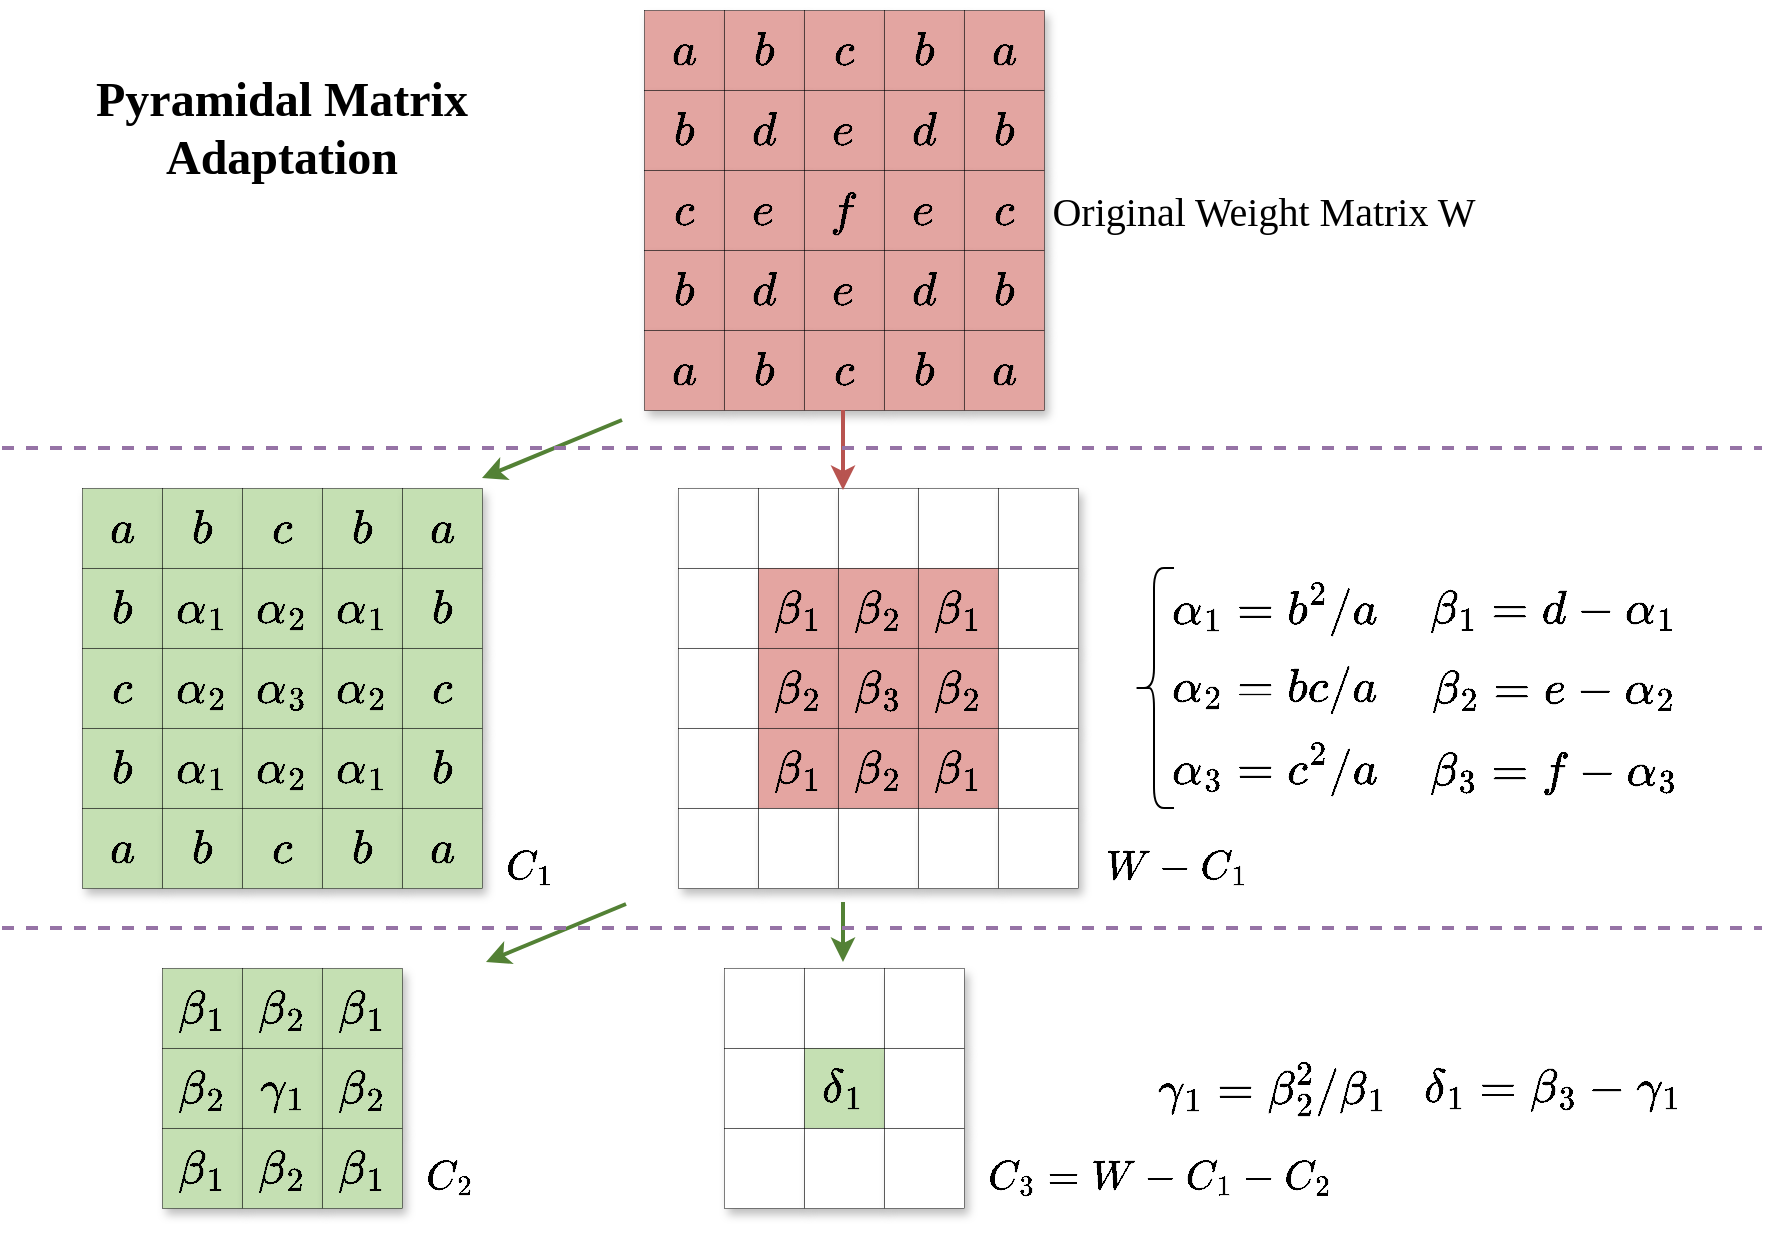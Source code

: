 <mxfile version="24.5.5" type="github">
  <diagram name="第 1 页" id="CVlrNViMkpiZbVWEhwrj">
    <mxGraphModel dx="2086" dy="707" grid="1" gridSize="10" guides="1" tooltips="1" connect="1" arrows="1" fold="1" page="1" pageScale="1" pageWidth="827" pageHeight="1169" math="1" shadow="0">
      <root>
        <mxCell id="0" />
        <mxCell id="1" parent="0" />
        <mxCell id="8PPa_9f1x-YEBCpVxZ_K-1" value="&lt;font style=&quot;font-size: 20px;&quot;&gt;$$a$$&lt;/font&gt;" style="rounded=0;whiteSpace=wrap;html=1;strokeWidth=0.25;shadow=1;fillColor=#e3a5a1;fontSize=20;" parent="1" vertex="1">
          <mxGeometry x="161" y="41" width="40" height="40" as="geometry" />
        </mxCell>
        <mxCell id="8PPa_9f1x-YEBCpVxZ_K-2" value="&lt;span style=&quot;font-size: 20px;&quot;&gt;$$b$$&lt;/span&gt;" style="rounded=0;whiteSpace=wrap;html=1;strokeWidth=0.25;shadow=1;fillColor=#e3a5a1;fontSize=20;" parent="1" vertex="1">
          <mxGeometry x="201" y="41" width="40" height="40" as="geometry" />
        </mxCell>
        <mxCell id="8PPa_9f1x-YEBCpVxZ_K-3" value="&lt;span style=&quot;font-size: 20px;&quot;&gt;$$c$$&lt;/span&gt;" style="rounded=0;whiteSpace=wrap;html=1;strokeWidth=0.25;shadow=1;fillColor=#e3a5a1;fontSize=20;" parent="1" vertex="1">
          <mxGeometry x="241" y="41" width="40" height="40" as="geometry" />
        </mxCell>
        <mxCell id="8PPa_9f1x-YEBCpVxZ_K-4" value="&lt;span style=&quot;font-size: 20px;&quot;&gt;$$b$$&lt;/span&gt;" style="rounded=0;whiteSpace=wrap;html=1;strokeWidth=0.25;shadow=1;fillColor=#e3a5a1;fontSize=20;" parent="1" vertex="1">
          <mxGeometry x="281" y="41" width="40" height="40" as="geometry" />
        </mxCell>
        <mxCell id="8PPa_9f1x-YEBCpVxZ_K-5" value="&lt;span style=&quot;font-size: 20px;&quot;&gt;$$a$$&lt;/span&gt;" style="rounded=0;whiteSpace=wrap;html=1;strokeWidth=0.25;shadow=1;fillColor=#e3a5a1;fontSize=20;" parent="1" vertex="1">
          <mxGeometry x="321" y="41" width="40" height="40" as="geometry" />
        </mxCell>
        <mxCell id="8PPa_9f1x-YEBCpVxZ_K-6" value="&lt;span style=&quot;font-size: 20px;&quot;&gt;$$b$$&lt;/span&gt;" style="rounded=0;whiteSpace=wrap;html=1;strokeWidth=0.25;shadow=1;fillColor=#e3a5a1;fontSize=20;" parent="1" vertex="1">
          <mxGeometry x="161" y="81" width="40" height="40" as="geometry" />
        </mxCell>
        <mxCell id="8PPa_9f1x-YEBCpVxZ_K-7" value="&lt;span style=&quot;font-size: 20px;&quot;&gt;$$d$$&lt;/span&gt;" style="rounded=0;whiteSpace=wrap;html=1;strokeWidth=0.25;shadow=1;fillColor=#e3a5a1;fontSize=20;" parent="1" vertex="1">
          <mxGeometry x="201" y="81" width="40" height="40" as="geometry" />
        </mxCell>
        <mxCell id="8PPa_9f1x-YEBCpVxZ_K-8" value="&lt;span style=&quot;font-size: 20px;&quot;&gt;$$e$$&lt;/span&gt;" style="rounded=0;whiteSpace=wrap;html=1;strokeWidth=0.25;shadow=1;fillColor=#e3a5a1;fontSize=20;" parent="1" vertex="1">
          <mxGeometry x="241" y="81" width="40" height="40" as="geometry" />
        </mxCell>
        <mxCell id="8PPa_9f1x-YEBCpVxZ_K-9" value="&lt;span style=&quot;font-size: 20px;&quot;&gt;$$d$$&lt;/span&gt;" style="rounded=0;whiteSpace=wrap;html=1;strokeWidth=0.25;shadow=1;fillColor=#e3a5a1;fontSize=20;" parent="1" vertex="1">
          <mxGeometry x="281" y="81" width="40" height="40" as="geometry" />
        </mxCell>
        <mxCell id="8PPa_9f1x-YEBCpVxZ_K-10" value="&lt;span style=&quot;font-size: 20px;&quot;&gt;$$b$$&lt;/span&gt;" style="rounded=0;whiteSpace=wrap;html=1;strokeWidth=0.25;shadow=1;fillColor=#e3a5a1;fontSize=20;" parent="1" vertex="1">
          <mxGeometry x="321" y="81" width="40" height="40" as="geometry" />
        </mxCell>
        <mxCell id="8PPa_9f1x-YEBCpVxZ_K-11" value="&lt;span style=&quot;font-size: 20px;&quot;&gt;$$c$$&lt;/span&gt;" style="rounded=0;whiteSpace=wrap;html=1;strokeWidth=0.25;shadow=1;fillColor=#e3a5a1;fontSize=20;" parent="1" vertex="1">
          <mxGeometry x="161" y="121" width="40" height="40" as="geometry" />
        </mxCell>
        <mxCell id="8PPa_9f1x-YEBCpVxZ_K-12" value="&lt;span style=&quot;font-size: 20px;&quot;&gt;$$e$$&lt;/span&gt;" style="rounded=0;whiteSpace=wrap;html=1;strokeWidth=0.25;shadow=1;fillColor=#e3a5a1;fontSize=20;" parent="1" vertex="1">
          <mxGeometry x="201" y="121" width="40" height="40" as="geometry" />
        </mxCell>
        <mxCell id="8PPa_9f1x-YEBCpVxZ_K-13" value="&lt;span style=&quot;font-size: 20px;&quot;&gt;$$f$$&lt;/span&gt;" style="rounded=0;whiteSpace=wrap;html=1;strokeWidth=0.25;shadow=1;fillColor=#e3a5a1;fontSize=20;" parent="1" vertex="1">
          <mxGeometry x="241" y="121" width="40" height="40" as="geometry" />
        </mxCell>
        <mxCell id="8PPa_9f1x-YEBCpVxZ_K-14" value="&lt;span style=&quot;font-size: 20px;&quot;&gt;$$e$$&lt;/span&gt;" style="rounded=0;whiteSpace=wrap;html=1;strokeWidth=0.25;shadow=1;fillColor=#e3a5a1;fontSize=20;" parent="1" vertex="1">
          <mxGeometry x="281" y="121" width="40" height="40" as="geometry" />
        </mxCell>
        <mxCell id="8PPa_9f1x-YEBCpVxZ_K-15" value="&lt;span style=&quot;font-size: 20px;&quot;&gt;$$c$$&lt;/span&gt;" style="rounded=0;whiteSpace=wrap;html=1;strokeWidth=0.25;shadow=1;fillColor=#e3a5a1;fontSize=20;" parent="1" vertex="1">
          <mxGeometry x="321" y="121" width="40" height="40" as="geometry" />
        </mxCell>
        <mxCell id="8PPa_9f1x-YEBCpVxZ_K-16" value="&lt;span style=&quot;color: rgb(0, 0, 0); font-family: Helvetica; font-size: 20px; font-style: normal; font-variant-ligatures: normal; font-variant-caps: normal; font-weight: 400; letter-spacing: normal; orphans: 2; text-align: center; text-indent: 0px; text-transform: none; widows: 2; word-spacing: 0px; -webkit-text-stroke-width: 0px; white-space: normal; background-color: rgb(251, 251, 251); text-decoration-thickness: initial; text-decoration-style: initial; text-decoration-color: initial; float: none; display: inline !important;&quot;&gt;$$b$$&lt;/span&gt;" style="rounded=0;whiteSpace=wrap;html=1;strokeWidth=0.25;shadow=1;fillColor=#e3a5a1;fontSize=20;" parent="1" vertex="1">
          <mxGeometry x="161" y="161" width="40" height="40" as="geometry" />
        </mxCell>
        <mxCell id="8PPa_9f1x-YEBCpVxZ_K-17" value="&lt;span style=&quot;font-size: 20px;&quot;&gt;$$d$$&lt;/span&gt;" style="rounded=0;whiteSpace=wrap;html=1;strokeWidth=0.25;shadow=1;fillColor=#e3a5a1;fontSize=20;" parent="1" vertex="1">
          <mxGeometry x="201" y="161" width="40" height="40" as="geometry" />
        </mxCell>
        <mxCell id="8PPa_9f1x-YEBCpVxZ_K-18" value="&lt;span style=&quot;font-size: 20px;&quot;&gt;$$e$$&lt;/span&gt;" style="rounded=0;whiteSpace=wrap;html=1;strokeWidth=0.25;shadow=1;fillColor=#e3a5a1;fontSize=20;" parent="1" vertex="1">
          <mxGeometry x="241" y="161" width="40" height="40" as="geometry" />
        </mxCell>
        <mxCell id="8PPa_9f1x-YEBCpVxZ_K-19" value="&lt;span style=&quot;font-size: 20px;&quot;&gt;$$d$$&lt;/span&gt;" style="rounded=0;whiteSpace=wrap;html=1;strokeWidth=0.25;shadow=1;fillColor=#e3a5a1;fontSize=20;" parent="1" vertex="1">
          <mxGeometry x="281" y="161" width="40" height="40" as="geometry" />
        </mxCell>
        <mxCell id="8PPa_9f1x-YEBCpVxZ_K-20" value="&lt;span style=&quot;font-size: 20px;&quot;&gt;$$b$$&lt;/span&gt;" style="rounded=0;whiteSpace=wrap;html=1;strokeWidth=0.25;shadow=1;fillColor=#e3a5a1;fontSize=20;" parent="1" vertex="1">
          <mxGeometry x="321" y="161" width="40" height="40" as="geometry" />
        </mxCell>
        <mxCell id="8PPa_9f1x-YEBCpVxZ_K-21" value="&lt;span style=&quot;font-size: 20px;&quot;&gt;$$a$$&lt;/span&gt;" style="rounded=0;whiteSpace=wrap;html=1;strokeWidth=0.25;shadow=1;fillColor=#e3a5a1;fontSize=20;" parent="1" vertex="1">
          <mxGeometry x="161" y="201" width="40" height="40" as="geometry" />
        </mxCell>
        <mxCell id="8PPa_9f1x-YEBCpVxZ_K-22" value="&lt;span style=&quot;font-size: 20px;&quot;&gt;$$b$$&lt;/span&gt;" style="rounded=0;whiteSpace=wrap;html=1;strokeWidth=0.25;shadow=1;fillColor=#e3a5a1;fontSize=20;" parent="1" vertex="1">
          <mxGeometry x="201" y="201" width="40" height="40" as="geometry" />
        </mxCell>
        <mxCell id="8PPa_9f1x-YEBCpVxZ_K-23" value="&lt;span style=&quot;font-size: 20px;&quot;&gt;$$c$$&lt;/span&gt;" style="rounded=0;whiteSpace=wrap;html=1;strokeWidth=0.25;shadow=1;fillColor=#e3a5a1;fontSize=20;" parent="1" vertex="1">
          <mxGeometry x="241" y="201" width="40" height="40" as="geometry" />
        </mxCell>
        <mxCell id="8PPa_9f1x-YEBCpVxZ_K-24" value="&lt;span style=&quot;font-size: 20px;&quot;&gt;$$b$$&lt;/span&gt;" style="rounded=0;whiteSpace=wrap;html=1;strokeWidth=0.25;shadow=1;fillColor=#e3a5a1;fontSize=20;" parent="1" vertex="1">
          <mxGeometry x="281" y="201" width="40" height="40" as="geometry" />
        </mxCell>
        <mxCell id="8PPa_9f1x-YEBCpVxZ_K-25" value="&lt;span style=&quot;font-size: 20px;&quot;&gt;$$a$$&lt;/span&gt;" style="rounded=0;whiteSpace=wrap;html=1;strokeWidth=0.25;shadow=1;fillColor=#e3a5a1;fontSize=20;" parent="1" vertex="1">
          <mxGeometry x="321" y="201" width="40" height="40" as="geometry" />
        </mxCell>
        <mxCell id="8PPa_9f1x-YEBCpVxZ_K-27" value="" style="rounded=0;whiteSpace=wrap;html=1;strokeWidth=0.25;shadow=1;fontSize=20;" parent="1" vertex="1">
          <mxGeometry x="178" y="280" width="40" height="40" as="geometry" />
        </mxCell>
        <mxCell id="8PPa_9f1x-YEBCpVxZ_K-28" value="" style="rounded=0;whiteSpace=wrap;html=1;strokeWidth=0.25;shadow=1;fontSize=20;" parent="1" vertex="1">
          <mxGeometry x="218" y="280" width="40" height="40" as="geometry" />
        </mxCell>
        <mxCell id="8PPa_9f1x-YEBCpVxZ_K-29" value="" style="rounded=0;whiteSpace=wrap;html=1;strokeWidth=0.25;shadow=1;fontSize=20;" parent="1" vertex="1">
          <mxGeometry x="258" y="280" width="40" height="40" as="geometry" />
        </mxCell>
        <mxCell id="8PPa_9f1x-YEBCpVxZ_K-30" value="" style="rounded=0;whiteSpace=wrap;html=1;strokeWidth=0.25;shadow=1;fontSize=20;" parent="1" vertex="1">
          <mxGeometry x="298" y="280" width="40" height="40" as="geometry" />
        </mxCell>
        <mxCell id="8PPa_9f1x-YEBCpVxZ_K-31" value="" style="rounded=0;whiteSpace=wrap;html=1;strokeWidth=0.25;shadow=1;fontSize=20;" parent="1" vertex="1">
          <mxGeometry x="338" y="280" width="40" height="40" as="geometry" />
        </mxCell>
        <mxCell id="8PPa_9f1x-YEBCpVxZ_K-32" value="" style="rounded=0;whiteSpace=wrap;html=1;strokeWidth=0.25;shadow=1;fontSize=20;" parent="1" vertex="1">
          <mxGeometry x="178" y="320" width="40" height="40" as="geometry" />
        </mxCell>
        <mxCell id="8PPa_9f1x-YEBCpVxZ_K-33" value="&lt;span style=&quot;font-size: 20px;&quot;&gt;$$\beta_1$$&lt;/span&gt;" style="rounded=0;whiteSpace=wrap;html=1;strokeWidth=0.25;shadow=1;fillColor=#e4a5a1;fontSize=20;" parent="1" vertex="1">
          <mxGeometry x="218" y="320" width="40" height="40" as="geometry" />
        </mxCell>
        <mxCell id="8PPa_9f1x-YEBCpVxZ_K-34" value="&lt;span style=&quot;font-size: 20px;&quot;&gt;$$\beta_2$$&lt;/span&gt;" style="rounded=0;whiteSpace=wrap;html=1;strokeWidth=0.25;shadow=1;fillColor=#e4a5a1;fontSize=20;" parent="1" vertex="1">
          <mxGeometry x="258" y="320" width="40" height="40" as="geometry" />
        </mxCell>
        <mxCell id="8PPa_9f1x-YEBCpVxZ_K-35" value="&lt;span style=&quot;font-size: 20px;&quot;&gt;$$\beta_1$$&lt;/span&gt;" style="rounded=0;whiteSpace=wrap;html=1;strokeWidth=0.25;shadow=1;fillColor=#e4a5a1;fontSize=20;" parent="1" vertex="1">
          <mxGeometry x="298" y="320" width="40" height="40" as="geometry" />
        </mxCell>
        <mxCell id="8PPa_9f1x-YEBCpVxZ_K-36" value="" style="rounded=0;whiteSpace=wrap;html=1;strokeWidth=0.25;shadow=1;fontSize=20;" parent="1" vertex="1">
          <mxGeometry x="338" y="320" width="40" height="40" as="geometry" />
        </mxCell>
        <mxCell id="8PPa_9f1x-YEBCpVxZ_K-37" value="" style="rounded=0;whiteSpace=wrap;html=1;strokeWidth=0.25;shadow=1;fontSize=20;" parent="1" vertex="1">
          <mxGeometry x="178" y="360" width="40" height="40" as="geometry" />
        </mxCell>
        <mxCell id="8PPa_9f1x-YEBCpVxZ_K-38" value="&lt;span style=&quot;font-size: 20px;&quot;&gt;$$\beta_2$$&lt;/span&gt;" style="rounded=0;whiteSpace=wrap;html=1;strokeWidth=0.25;shadow=1;fillColor=#e4a5a1;fontSize=20;" parent="1" vertex="1">
          <mxGeometry x="218" y="360" width="40" height="40" as="geometry" />
        </mxCell>
        <mxCell id="8PPa_9f1x-YEBCpVxZ_K-39" value="&lt;span style=&quot;font-size: 20px;&quot;&gt;$$\beta_3$$&lt;/span&gt;" style="rounded=0;whiteSpace=wrap;html=1;strokeWidth=0.25;shadow=1;fillColor=#e4a5a1;fontSize=20;" parent="1" vertex="1">
          <mxGeometry x="258" y="360" width="40" height="40" as="geometry" />
        </mxCell>
        <mxCell id="8PPa_9f1x-YEBCpVxZ_K-40" value="&lt;span style=&quot;font-size: 20px;&quot;&gt;$$\beta_2$$&lt;/span&gt;" style="rounded=0;whiteSpace=wrap;html=1;strokeWidth=0.25;shadow=1;fillColor=#e4a5a1;fontSize=20;" parent="1" vertex="1">
          <mxGeometry x="298" y="360" width="40" height="40" as="geometry" />
        </mxCell>
        <mxCell id="8PPa_9f1x-YEBCpVxZ_K-41" value="" style="rounded=0;whiteSpace=wrap;html=1;strokeWidth=0.25;shadow=1;fontSize=20;" parent="1" vertex="1">
          <mxGeometry x="338" y="360" width="40" height="40" as="geometry" />
        </mxCell>
        <mxCell id="8PPa_9f1x-YEBCpVxZ_K-42" value="" style="rounded=0;whiteSpace=wrap;html=1;strokeWidth=0.25;shadow=1;fontSize=20;" parent="1" vertex="1">
          <mxGeometry x="178" y="400" width="40" height="40" as="geometry" />
        </mxCell>
        <mxCell id="8PPa_9f1x-YEBCpVxZ_K-43" value="&lt;span style=&quot;font-size: 20px;&quot;&gt;$$\beta_1$$&lt;/span&gt;" style="rounded=0;whiteSpace=wrap;html=1;strokeWidth=0.25;shadow=1;fillColor=#e4a5a1;fontSize=20;" parent="1" vertex="1">
          <mxGeometry x="218" y="400" width="40" height="40" as="geometry" />
        </mxCell>
        <mxCell id="8PPa_9f1x-YEBCpVxZ_K-44" value="&lt;span style=&quot;font-size: 20px;&quot;&gt;$$\beta_2$$&lt;/span&gt;" style="rounded=0;whiteSpace=wrap;html=1;strokeWidth=0.25;shadow=1;fillColor=#e4a5a1;fontSize=20;" parent="1" vertex="1">
          <mxGeometry x="258" y="400" width="40" height="40" as="geometry" />
        </mxCell>
        <mxCell id="8PPa_9f1x-YEBCpVxZ_K-45" value="&lt;span style=&quot;font-size: 20px;&quot;&gt;$$\beta_1$$&lt;/span&gt;" style="rounded=0;whiteSpace=wrap;html=1;strokeWidth=0.25;shadow=1;fillColor=#e4a5a1;fontSize=20;" parent="1" vertex="1">
          <mxGeometry x="298" y="400" width="40" height="40" as="geometry" />
        </mxCell>
        <mxCell id="8PPa_9f1x-YEBCpVxZ_K-46" value="" style="rounded=0;whiteSpace=wrap;html=1;strokeWidth=0.25;shadow=1;fontSize=20;" parent="1" vertex="1">
          <mxGeometry x="338" y="400" width="40" height="40" as="geometry" />
        </mxCell>
        <mxCell id="8PPa_9f1x-YEBCpVxZ_K-47" value="" style="rounded=0;whiteSpace=wrap;html=1;strokeWidth=0.25;shadow=1;fontSize=20;" parent="1" vertex="1">
          <mxGeometry x="178" y="440" width="40" height="40" as="geometry" />
        </mxCell>
        <mxCell id="8PPa_9f1x-YEBCpVxZ_K-48" value="" style="rounded=0;whiteSpace=wrap;html=1;strokeWidth=0.25;shadow=1;fontSize=20;" parent="1" vertex="1">
          <mxGeometry x="218" y="440" width="40" height="40" as="geometry" />
        </mxCell>
        <mxCell id="8PPa_9f1x-YEBCpVxZ_K-49" value="" style="rounded=0;whiteSpace=wrap;html=1;strokeWidth=0.25;shadow=1;fontSize=20;" parent="1" vertex="1">
          <mxGeometry x="258" y="440" width="40" height="40" as="geometry" />
        </mxCell>
        <mxCell id="8PPa_9f1x-YEBCpVxZ_K-50" value="" style="rounded=0;whiteSpace=wrap;html=1;strokeWidth=0.25;shadow=1;fontSize=20;" parent="1" vertex="1">
          <mxGeometry x="298" y="440" width="40" height="40" as="geometry" />
        </mxCell>
        <mxCell id="8PPa_9f1x-YEBCpVxZ_K-51" value="" style="rounded=0;whiteSpace=wrap;html=1;strokeWidth=0.25;shadow=1;fontSize=20;" parent="1" vertex="1">
          <mxGeometry x="338" y="440" width="40" height="40" as="geometry" />
        </mxCell>
        <mxCell id="8PPa_9f1x-YEBCpVxZ_K-52" value="&lt;font style=&quot;font-size: 20px;&quot;&gt;$$a$$&lt;/font&gt;" style="rounded=0;whiteSpace=wrap;html=1;strokeWidth=0.25;shadow=1;fillColor=#C5E0B3;fontSize=20;" parent="1" vertex="1">
          <mxGeometry x="-120" y="280" width="40" height="40" as="geometry" />
        </mxCell>
        <mxCell id="8PPa_9f1x-YEBCpVxZ_K-53" value="&lt;span style=&quot;font-size: 20px;&quot;&gt;$$b$$&lt;/span&gt;" style="rounded=0;whiteSpace=wrap;html=1;strokeWidth=0.25;shadow=1;fillColor=#C5E0B3;fontSize=20;" parent="1" vertex="1">
          <mxGeometry x="-80" y="280" width="40" height="40" as="geometry" />
        </mxCell>
        <mxCell id="8PPa_9f1x-YEBCpVxZ_K-54" value="&lt;span style=&quot;font-size: 20px;&quot;&gt;$$c$$&lt;/span&gt;" style="rounded=0;whiteSpace=wrap;html=1;strokeWidth=0.25;shadow=1;fillColor=#C5E0B3;fontSize=20;" parent="1" vertex="1">
          <mxGeometry x="-40" y="280" width="40" height="40" as="geometry" />
        </mxCell>
        <mxCell id="8PPa_9f1x-YEBCpVxZ_K-55" value="&lt;span style=&quot;font-size: 20px;&quot;&gt;$$b$$&lt;/span&gt;" style="rounded=0;whiteSpace=wrap;html=1;strokeWidth=0.25;shadow=1;fillColor=#C5E0B3;fontSize=20;" parent="1" vertex="1">
          <mxGeometry y="280" width="40" height="40" as="geometry" />
        </mxCell>
        <mxCell id="8PPa_9f1x-YEBCpVxZ_K-56" value="&lt;span style=&quot;font-size: 20px;&quot;&gt;$$a$$&lt;/span&gt;" style="rounded=0;whiteSpace=wrap;html=1;strokeWidth=0.25;shadow=1;fillColor=#C5E0B3;fontSize=20;" parent="1" vertex="1">
          <mxGeometry x="40" y="280" width="40" height="40" as="geometry" />
        </mxCell>
        <mxCell id="8PPa_9f1x-YEBCpVxZ_K-57" value="&lt;span style=&quot;font-size: 20px;&quot;&gt;$$b$$&lt;/span&gt;" style="rounded=0;whiteSpace=wrap;html=1;strokeWidth=0.25;shadow=1;fillColor=#C5E0B3;fontSize=20;" parent="1" vertex="1">
          <mxGeometry x="-120" y="320" width="40" height="40" as="geometry" />
        </mxCell>
        <mxCell id="8PPa_9f1x-YEBCpVxZ_K-58" value="&lt;span style=&quot;font-size: 20px;&quot;&gt;$$\alpha_1$$&lt;/span&gt;" style="rounded=0;whiteSpace=wrap;html=1;strokeWidth=0.25;shadow=1;fillColor=#C5E0B3;fontSize=20;" parent="1" vertex="1">
          <mxGeometry x="-80" y="320" width="40" height="40" as="geometry" />
        </mxCell>
        <mxCell id="8PPa_9f1x-YEBCpVxZ_K-59" value="&lt;span style=&quot;font-size: 20px;&quot;&gt;$$\alpha_2$$&lt;/span&gt;" style="rounded=0;whiteSpace=wrap;html=1;strokeWidth=0.25;shadow=1;fillColor=#C5E0B3;fontSize=20;" parent="1" vertex="1">
          <mxGeometry x="-40" y="320" width="40" height="40" as="geometry" />
        </mxCell>
        <mxCell id="8PPa_9f1x-YEBCpVxZ_K-60" value="&lt;span style=&quot;font-size: 20px;&quot;&gt;$$\alpha_1$$&lt;/span&gt;" style="rounded=0;whiteSpace=wrap;html=1;strokeWidth=0.25;shadow=1;fillColor=#C5E0B3;fontSize=20;" parent="1" vertex="1">
          <mxGeometry y="320" width="40" height="40" as="geometry" />
        </mxCell>
        <mxCell id="8PPa_9f1x-YEBCpVxZ_K-61" value="&lt;span style=&quot;font-size: 20px;&quot;&gt;$$b$$&lt;/span&gt;" style="rounded=0;whiteSpace=wrap;html=1;strokeWidth=0.25;shadow=1;fillColor=#C5E0B3;fontSize=20;" parent="1" vertex="1">
          <mxGeometry x="40" y="320" width="40" height="40" as="geometry" />
        </mxCell>
        <mxCell id="8PPa_9f1x-YEBCpVxZ_K-62" value="&lt;span style=&quot;font-size: 20px;&quot;&gt;$$c$$&lt;/span&gt;" style="rounded=0;whiteSpace=wrap;html=1;strokeWidth=0.25;shadow=1;fillColor=#C5E0B3;fontSize=20;" parent="1" vertex="1">
          <mxGeometry x="-120" y="360" width="40" height="40" as="geometry" />
        </mxCell>
        <mxCell id="8PPa_9f1x-YEBCpVxZ_K-63" value="&lt;span style=&quot;font-size: 20px;&quot;&gt;$$\alpha_2$$&lt;/span&gt;" style="rounded=0;whiteSpace=wrap;html=1;strokeWidth=0.25;shadow=1;fillColor=#C5E0B3;fontSize=20;" parent="1" vertex="1">
          <mxGeometry x="-80" y="360" width="40" height="40" as="geometry" />
        </mxCell>
        <mxCell id="8PPa_9f1x-YEBCpVxZ_K-64" value="&lt;span style=&quot;font-size: 20px;&quot;&gt;$$\alpha_3$$&lt;/span&gt;" style="rounded=0;whiteSpace=wrap;html=1;strokeWidth=0.25;shadow=1;fillColor=#C5E0B3;fontSize=20;" parent="1" vertex="1">
          <mxGeometry x="-40" y="360" width="40" height="40" as="geometry" />
        </mxCell>
        <mxCell id="8PPa_9f1x-YEBCpVxZ_K-65" value="&lt;span style=&quot;font-size: 20px;&quot;&gt;$$\alpha_2$$&lt;/span&gt;" style="rounded=0;whiteSpace=wrap;html=1;strokeWidth=0.25;shadow=1;fillColor=#C5E0B3;fontSize=20;" parent="1" vertex="1">
          <mxGeometry y="360" width="40" height="40" as="geometry" />
        </mxCell>
        <mxCell id="8PPa_9f1x-YEBCpVxZ_K-66" value="&lt;span style=&quot;font-size: 20px;&quot;&gt;$$c$$&lt;/span&gt;" style="rounded=0;whiteSpace=wrap;html=1;strokeWidth=0.25;shadow=1;fillColor=#C5E0B3;fontSize=20;" parent="1" vertex="1">
          <mxGeometry x="40" y="360" width="40" height="40" as="geometry" />
        </mxCell>
        <mxCell id="8PPa_9f1x-YEBCpVxZ_K-67" value="&lt;span style=&quot;color: rgb(0, 0, 0); font-family: Helvetica; font-size: 20px; font-style: normal; font-variant-ligatures: normal; font-variant-caps: normal; font-weight: 400; letter-spacing: normal; orphans: 2; text-align: center; text-indent: 0px; text-transform: none; widows: 2; word-spacing: 0px; -webkit-text-stroke-width: 0px; white-space: normal; background-color: rgb(251, 251, 251); text-decoration-thickness: initial; text-decoration-style: initial; text-decoration-color: initial; float: none; display: inline !important;&quot;&gt;$$b$$&lt;/span&gt;" style="rounded=0;whiteSpace=wrap;html=1;strokeWidth=0.25;shadow=1;fillColor=#C5E0B3;fontSize=20;" parent="1" vertex="1">
          <mxGeometry x="-120" y="400" width="40" height="40" as="geometry" />
        </mxCell>
        <mxCell id="8PPa_9f1x-YEBCpVxZ_K-68" value="&lt;span style=&quot;font-size: 20px;&quot;&gt;$$\alpha_1$$&lt;/span&gt;" style="rounded=0;whiteSpace=wrap;html=1;strokeWidth=0.25;shadow=1;fillColor=#C5E0B3;fontSize=20;" parent="1" vertex="1">
          <mxGeometry x="-80" y="400" width="40" height="40" as="geometry" />
        </mxCell>
        <mxCell id="8PPa_9f1x-YEBCpVxZ_K-69" value="&lt;span style=&quot;font-size: 20px;&quot;&gt;$$\alpha_2$$&lt;/span&gt;" style="rounded=0;whiteSpace=wrap;html=1;strokeWidth=0.25;shadow=1;fillColor=#C5E0B3;fontSize=20;" parent="1" vertex="1">
          <mxGeometry x="-40" y="400" width="40" height="40" as="geometry" />
        </mxCell>
        <mxCell id="8PPa_9f1x-YEBCpVxZ_K-70" value="&lt;span style=&quot;font-size: 20px;&quot;&gt;$$\alpha_1$$&lt;/span&gt;" style="rounded=0;whiteSpace=wrap;html=1;strokeWidth=0.25;shadow=1;fillColor=#C5E0B3;fontSize=20;" parent="1" vertex="1">
          <mxGeometry y="400" width="40" height="40" as="geometry" />
        </mxCell>
        <mxCell id="8PPa_9f1x-YEBCpVxZ_K-71" value="&lt;span style=&quot;font-size: 20px;&quot;&gt;$$b$$&lt;/span&gt;" style="rounded=0;whiteSpace=wrap;html=1;strokeWidth=0.25;shadow=1;fillColor=#C5E0B3;fontSize=20;" parent="1" vertex="1">
          <mxGeometry x="40" y="400" width="40" height="40" as="geometry" />
        </mxCell>
        <mxCell id="8PPa_9f1x-YEBCpVxZ_K-72" value="&lt;span style=&quot;font-size: 20px;&quot;&gt;$$a$$&lt;/span&gt;" style="rounded=0;whiteSpace=wrap;html=1;strokeWidth=0.25;shadow=1;fillColor=#C5E0B3;fontSize=20;" parent="1" vertex="1">
          <mxGeometry x="-120" y="440" width="40" height="40" as="geometry" />
        </mxCell>
        <mxCell id="8PPa_9f1x-YEBCpVxZ_K-73" value="&lt;span style=&quot;font-size: 20px;&quot;&gt;$$b$$&lt;/span&gt;" style="rounded=0;whiteSpace=wrap;html=1;strokeWidth=0.25;shadow=1;fillColor=#C5E0B3;fontSize=20;" parent="1" vertex="1">
          <mxGeometry x="-80" y="440" width="40" height="40" as="geometry" />
        </mxCell>
        <mxCell id="8PPa_9f1x-YEBCpVxZ_K-74" value="&lt;span style=&quot;font-size: 20px;&quot;&gt;$$c$$&lt;/span&gt;" style="rounded=0;whiteSpace=wrap;html=1;strokeWidth=0.25;shadow=1;fillColor=#C5E0B3;fontSize=20;" parent="1" vertex="1">
          <mxGeometry x="-40" y="440" width="40" height="40" as="geometry" />
        </mxCell>
        <mxCell id="8PPa_9f1x-YEBCpVxZ_K-75" value="&lt;span style=&quot;font-size: 20px;&quot;&gt;$$b$$&lt;/span&gt;" style="rounded=0;whiteSpace=wrap;html=1;strokeWidth=0.25;shadow=1;fillColor=#C5E0B3;fontSize=20;" parent="1" vertex="1">
          <mxGeometry y="440" width="40" height="40" as="geometry" />
        </mxCell>
        <mxCell id="8PPa_9f1x-YEBCpVxZ_K-76" value="&lt;span style=&quot;font-size: 20px;&quot;&gt;$$a$$&lt;/span&gt;" style="rounded=0;whiteSpace=wrap;html=1;strokeWidth=0.25;shadow=1;fillColor=#C5E0B3;fontSize=20;" parent="1" vertex="1">
          <mxGeometry x="40" y="440" width="40" height="40" as="geometry" />
        </mxCell>
        <mxCell id="8PPa_9f1x-YEBCpVxZ_K-77" value="&lt;span style=&quot;font-size: 20px;&quot;&gt;$$\beta_1$$&lt;/span&gt;" style="rounded=0;whiteSpace=wrap;html=1;strokeWidth=0.25;shadow=1;fillColor=#C5E0B3;fontSize=20;" parent="1" vertex="1">
          <mxGeometry x="-80" y="520" width="40" height="40" as="geometry" />
        </mxCell>
        <mxCell id="8PPa_9f1x-YEBCpVxZ_K-78" value="&lt;span style=&quot;font-size: 20px;&quot;&gt;$$\beta_2$$&lt;/span&gt;" style="rounded=0;whiteSpace=wrap;html=1;strokeWidth=0.25;shadow=1;fillColor=#C5E0B3;fontSize=20;" parent="1" vertex="1">
          <mxGeometry x="-40" y="520" width="40" height="40" as="geometry" />
        </mxCell>
        <mxCell id="8PPa_9f1x-YEBCpVxZ_K-79" value="&lt;span style=&quot;font-size: 20px;&quot;&gt;$$\beta_1$$&lt;/span&gt;" style="rounded=0;whiteSpace=wrap;html=1;strokeWidth=0.25;shadow=1;fillColor=#C5E0B3;fontSize=20;" parent="1" vertex="1">
          <mxGeometry y="520" width="40" height="40" as="geometry" />
        </mxCell>
        <mxCell id="8PPa_9f1x-YEBCpVxZ_K-81" value="&lt;span style=&quot;font-size: 20px;&quot;&gt;$$\beta_2$$&lt;/span&gt;" style="rounded=0;whiteSpace=wrap;html=1;strokeWidth=0.25;shadow=1;fillColor=#C5E0B3;fontSize=20;" parent="1" vertex="1">
          <mxGeometry x="-80" y="560" width="40" height="40" as="geometry" />
        </mxCell>
        <mxCell id="8PPa_9f1x-YEBCpVxZ_K-82" value="&lt;span style=&quot;font-size: 20px;&quot;&gt;$$\gamma_1$$&lt;/span&gt;" style="rounded=0;whiteSpace=wrap;html=1;strokeWidth=0.25;shadow=1;fillColor=#C5E0B3;fontSize=20;" parent="1" vertex="1">
          <mxGeometry x="-40" y="560" width="40" height="40" as="geometry" />
        </mxCell>
        <mxCell id="8PPa_9f1x-YEBCpVxZ_K-83" value="&lt;span style=&quot;font-size: 20px;&quot;&gt;$$\beta_2$$&lt;/span&gt;" style="rounded=0;whiteSpace=wrap;html=1;strokeWidth=0.25;shadow=1;fillColor=#C5E0B3;fontSize=20;" parent="1" vertex="1">
          <mxGeometry y="560" width="40" height="40" as="geometry" />
        </mxCell>
        <mxCell id="8PPa_9f1x-YEBCpVxZ_K-85" value="&lt;span style=&quot;font-size: 20px;&quot;&gt;$$\beta_1$$&lt;/span&gt;" style="rounded=0;whiteSpace=wrap;html=1;strokeWidth=0.25;shadow=1;fillColor=#C5E0B3;fontSize=20;" parent="1" vertex="1">
          <mxGeometry x="-80" y="600" width="40" height="40" as="geometry" />
        </mxCell>
        <mxCell id="8PPa_9f1x-YEBCpVxZ_K-86" value="&lt;span style=&quot;font-size: 20px;&quot;&gt;$$\beta_2$$&lt;/span&gt;" style="rounded=0;whiteSpace=wrap;html=1;strokeWidth=0.25;shadow=1;fillColor=#C5E0B3;fontSize=20;" parent="1" vertex="1">
          <mxGeometry x="-40" y="600" width="40" height="40" as="geometry" />
        </mxCell>
        <mxCell id="8PPa_9f1x-YEBCpVxZ_K-87" value="&lt;span style=&quot;font-size: 20px;&quot;&gt;$$\beta_1$$&lt;/span&gt;" style="rounded=0;whiteSpace=wrap;html=1;strokeWidth=0.25;shadow=1;fillColor=#C5E0B3;fontSize=20;" parent="1" vertex="1">
          <mxGeometry y="600" width="40" height="40" as="geometry" />
        </mxCell>
        <mxCell id="8PPa_9f1x-YEBCpVxZ_K-89" value="" style="rounded=0;whiteSpace=wrap;html=1;strokeWidth=0.25;shadow=1;fontSize=20;" parent="1" vertex="1">
          <mxGeometry x="201" y="520" width="40" height="40" as="geometry" />
        </mxCell>
        <mxCell id="8PPa_9f1x-YEBCpVxZ_K-90" value="" style="rounded=0;whiteSpace=wrap;html=1;strokeWidth=0.25;shadow=1;fontSize=20;" parent="1" vertex="1">
          <mxGeometry x="241" y="520" width="40" height="40" as="geometry" />
        </mxCell>
        <mxCell id="8PPa_9f1x-YEBCpVxZ_K-91" value="" style="rounded=0;whiteSpace=wrap;html=1;strokeWidth=0.25;shadow=1;fontSize=20;" parent="1" vertex="1">
          <mxGeometry x="281" y="520" width="40" height="40" as="geometry" />
        </mxCell>
        <mxCell id="8PPa_9f1x-YEBCpVxZ_K-92" value="" style="rounded=0;whiteSpace=wrap;html=1;strokeWidth=0.25;shadow=1;fontSize=20;" parent="1" vertex="1">
          <mxGeometry x="201" y="560" width="40" height="40" as="geometry" />
        </mxCell>
        <mxCell id="8PPa_9f1x-YEBCpVxZ_K-93" value="&lt;span style=&quot;font-size: 20px;&quot;&gt;$$\delta_1$$&lt;/span&gt;" style="rounded=0;whiteSpace=wrap;html=1;strokeWidth=0.25;shadow=1;fillColor=#C5E0B3;fontSize=20;" parent="1" vertex="1">
          <mxGeometry x="241" y="560" width="40" height="40" as="geometry" />
        </mxCell>
        <mxCell id="8PPa_9f1x-YEBCpVxZ_K-94" value="" style="rounded=0;whiteSpace=wrap;html=1;strokeWidth=0.25;shadow=1;fontSize=20;" parent="1" vertex="1">
          <mxGeometry x="281" y="560" width="40" height="40" as="geometry" />
        </mxCell>
        <mxCell id="8PPa_9f1x-YEBCpVxZ_K-95" value="" style="rounded=0;whiteSpace=wrap;html=1;strokeWidth=0.25;shadow=1;fontSize=20;" parent="1" vertex="1">
          <mxGeometry x="201" y="600" width="40" height="40" as="geometry" />
        </mxCell>
        <mxCell id="8PPa_9f1x-YEBCpVxZ_K-96" value="" style="rounded=0;whiteSpace=wrap;html=1;strokeWidth=0.25;shadow=1;fontSize=20;" parent="1" vertex="1">
          <mxGeometry x="241" y="600" width="40" height="40" as="geometry" />
        </mxCell>
        <mxCell id="8PPa_9f1x-YEBCpVxZ_K-97" value="" style="rounded=0;whiteSpace=wrap;html=1;strokeWidth=0.25;shadow=1;fontSize=20;" parent="1" vertex="1">
          <mxGeometry x="281" y="600" width="40" height="40" as="geometry" />
        </mxCell>
        <mxCell id="8PPa_9f1x-YEBCpVxZ_K-99" value="&lt;font style=&quot;font-size: 20px;&quot;&gt;$$\alpha_1=b^2/a$$&lt;/font&gt;" style="text;html=1;align=center;verticalAlign=middle;whiteSpace=wrap;rounded=0;" parent="1" vertex="1">
          <mxGeometry x="396" y="320" width="160" height="40" as="geometry" />
        </mxCell>
        <mxCell id="8PPa_9f1x-YEBCpVxZ_K-100" value="&lt;font style=&quot;font-size: 20px;&quot;&gt;$$\beta_1=d-\alpha_1$$&lt;/font&gt;" style="text;html=1;align=center;verticalAlign=middle;whiteSpace=wrap;rounded=0;" parent="1" vertex="1">
          <mxGeometry x="536" y="320" width="160" height="40" as="geometry" />
        </mxCell>
        <mxCell id="8PPa_9f1x-YEBCpVxZ_K-101" value="&lt;font style=&quot;font-size: 20px;&quot;&gt;$$\alpha_2=bc/a$$&lt;/font&gt;" style="text;html=1;align=center;verticalAlign=middle;whiteSpace=wrap;rounded=0;" parent="1" vertex="1">
          <mxGeometry x="396" y="360" width="160" height="40" as="geometry" />
        </mxCell>
        <mxCell id="8PPa_9f1x-YEBCpVxZ_K-102" value="&lt;font style=&quot;font-size: 20px;&quot;&gt;$$\alpha_3=c^2/a$$&lt;/font&gt;" style="text;html=1;align=center;verticalAlign=middle;whiteSpace=wrap;rounded=0;" parent="1" vertex="1">
          <mxGeometry x="396" y="400" width="160" height="40" as="geometry" />
        </mxCell>
        <mxCell id="8PPa_9f1x-YEBCpVxZ_K-103" value="&lt;font style=&quot;font-size: 20px;&quot;&gt;$$\beta_2=e-\alpha_2$$&lt;/font&gt;" style="text;html=1;align=center;verticalAlign=middle;whiteSpace=wrap;rounded=0;" parent="1" vertex="1">
          <mxGeometry x="536" y="360" width="160" height="40" as="geometry" />
        </mxCell>
        <mxCell id="8PPa_9f1x-YEBCpVxZ_K-104" value="&lt;font style=&quot;font-size: 20px;&quot;&gt;$$\beta_3=f-\alpha_3$$&lt;/font&gt;" style="text;html=1;align=center;verticalAlign=middle;whiteSpace=wrap;rounded=0;" parent="1" vertex="1">
          <mxGeometry x="536" y="401" width="160" height="40" as="geometry" />
        </mxCell>
        <mxCell id="8PPa_9f1x-YEBCpVxZ_K-105" value="&lt;font style=&quot;font-size: 20px;&quot;&gt;$$\gamma_1=\beta_2^2/\beta_1$$&lt;/font&gt;" style="text;html=1;align=center;verticalAlign=middle;whiteSpace=wrap;rounded=0;" parent="1" vertex="1">
          <mxGeometry x="395" y="560" width="160" height="40" as="geometry" />
        </mxCell>
        <mxCell id="8PPa_9f1x-YEBCpVxZ_K-106" value="&lt;font style=&quot;font-size: 20px;&quot;&gt;$$\delta_1=\beta_3-\gamma_1$$&lt;/font&gt;" style="text;html=1;align=center;verticalAlign=middle;whiteSpace=wrap;rounded=0;" parent="1" vertex="1">
          <mxGeometry x="535" y="560" width="160" height="40" as="geometry" />
        </mxCell>
        <mxCell id="8PPa_9f1x-YEBCpVxZ_K-108" value="&lt;font face=&quot;Verdana&quot; style=&quot;font-size: 20px;&quot;&gt;Original Weight Matrix W&lt;/font&gt;" style="text;html=1;align=center;verticalAlign=middle;whiteSpace=wrap;rounded=0;" parent="1" vertex="1">
          <mxGeometry x="361" y="120" width="220" height="41" as="geometry" />
        </mxCell>
        <mxCell id="mG-9GY6BPKCeRhMIYP7O-2" value="" style="endArrow=classic;html=1;rounded=0;strokeColor=#B85450;strokeWidth=2;" edge="1" parent="1">
          <mxGeometry width="50" height="50" relative="1" as="geometry">
            <mxPoint x="260.5" y="241" as="sourcePoint" />
            <mxPoint x="260.5" y="281" as="targetPoint" />
          </mxGeometry>
        </mxCell>
        <mxCell id="mG-9GY6BPKCeRhMIYP7O-3" value="" style="endArrow=classic;html=1;rounded=0;strokeColor=#538135;strokeWidth=2;" edge="1" parent="1">
          <mxGeometry width="50" height="50" relative="1" as="geometry">
            <mxPoint x="150" y="246" as="sourcePoint" />
            <mxPoint x="80" y="275" as="targetPoint" />
          </mxGeometry>
        </mxCell>
        <mxCell id="mG-9GY6BPKCeRhMIYP7O-5" value="" style="endArrow=classic;html=1;rounded=0;strokeColor=#538135;strokeWidth=2;" edge="1" parent="1">
          <mxGeometry width="50" height="50" relative="1" as="geometry">
            <mxPoint x="260.5" y="487" as="sourcePoint" />
            <mxPoint x="260.5" y="517" as="targetPoint" />
          </mxGeometry>
        </mxCell>
        <mxCell id="mG-9GY6BPKCeRhMIYP7O-6" value="" style="shape=curlyBracket;whiteSpace=wrap;html=1;rounded=1;labelPosition=left;verticalLabelPosition=middle;align=right;verticalAlign=middle;" vertex="1" parent="1">
          <mxGeometry x="406" y="320" width="20" height="120" as="geometry" />
        </mxCell>
        <mxCell id="mG-9GY6BPKCeRhMIYP7O-8" value="" style="endArrow=classic;html=1;rounded=0;strokeColor=#538135;strokeWidth=2;" edge="1" parent="1">
          <mxGeometry width="50" height="50" relative="1" as="geometry">
            <mxPoint x="152" y="488" as="sourcePoint" />
            <mxPoint x="82" y="517" as="targetPoint" />
          </mxGeometry>
        </mxCell>
        <mxCell id="mG-9GY6BPKCeRhMIYP7O-9" value="" style="endArrow=none;dashed=1;html=1;rounded=0;strokeColor=#9673A6;strokeWidth=2;" edge="1" parent="1">
          <mxGeometry width="50" height="50" relative="1" as="geometry">
            <mxPoint x="-160" y="260" as="sourcePoint" />
            <mxPoint x="720" y="260" as="targetPoint" />
          </mxGeometry>
        </mxCell>
        <mxCell id="mG-9GY6BPKCeRhMIYP7O-10" value="" style="endArrow=none;dashed=1;html=1;rounded=0;strokeColor=#9673A6;strokeWidth=2;" edge="1" parent="1">
          <mxGeometry width="50" height="50" relative="1" as="geometry">
            <mxPoint x="-160" y="500" as="sourcePoint" />
            <mxPoint x="720" y="500" as="targetPoint" />
          </mxGeometry>
        </mxCell>
        <mxCell id="mG-9GY6BPKCeRhMIYP7O-12" value="&lt;span style=&quot;color: rgb(0, 0, 0); font-family: Verdana; font-size: 20px; font-style: normal; font-variant-ligatures: normal; font-variant-caps: normal; font-weight: 400; letter-spacing: normal; orphans: 2; text-align: center; text-indent: 0px; text-transform: none; widows: 2; word-spacing: 0px; -webkit-text-stroke-width: 0px; white-space: normal; background-color: rgb(251, 251, 251); text-decoration-thickness: initial; text-decoration-style: initial; text-decoration-color: initial; display: inline !important; float: none;&quot;&gt;$$C_1$$&lt;/span&gt;" style="text;whiteSpace=wrap;html=1;" vertex="1" parent="1">
          <mxGeometry x="90" y="430" width="30" height="40" as="geometry" />
        </mxCell>
        <mxCell id="mG-9GY6BPKCeRhMIYP7O-14" value="&lt;span style=&quot;color: rgb(0, 0, 0); font-family: Verdana; font-size: 20px; font-style: normal; font-variant-ligatures: normal; font-variant-caps: normal; font-weight: 400; letter-spacing: normal; orphans: 2; text-align: center; text-indent: 0px; text-transform: none; widows: 2; word-spacing: 0px; -webkit-text-stroke-width: 0px; white-space: normal; background-color: rgb(251, 251, 251); text-decoration-thickness: initial; text-decoration-style: initial; text-decoration-color: initial; display: inline !important; float: none;&quot;&gt;$$W-C_1$$&lt;/span&gt;" style="text;whiteSpace=wrap;html=1;" vertex="1" parent="1">
          <mxGeometry x="390" y="430" width="30" height="40" as="geometry" />
        </mxCell>
        <mxCell id="mG-9GY6BPKCeRhMIYP7O-15" value="&lt;span style=&quot;color: rgb(0, 0, 0); font-family: Verdana; font-size: 20px; font-style: normal; font-variant-ligatures: normal; font-variant-caps: normal; font-weight: 400; letter-spacing: normal; orphans: 2; text-align: center; text-indent: 0px; text-transform: none; widows: 2; word-spacing: 0px; -webkit-text-stroke-width: 0px; white-space: normal; background-color: rgb(251, 251, 251); text-decoration-thickness: initial; text-decoration-style: initial; text-decoration-color: initial; display: inline !important; float: none;&quot;&gt;$$C_2$$&lt;/span&gt;" style="text;whiteSpace=wrap;html=1;" vertex="1" parent="1">
          <mxGeometry x="50" y="585" width="30" height="40" as="geometry" />
        </mxCell>
        <mxCell id="mG-9GY6BPKCeRhMIYP7O-16" value="&lt;span style=&quot;color: rgb(0, 0, 0); font-family: Verdana; font-size: 20px; font-style: normal; font-variant-ligatures: normal; font-variant-caps: normal; font-weight: 400; letter-spacing: normal; orphans: 2; text-align: center; text-indent: 0px; text-transform: none; widows: 2; word-spacing: 0px; -webkit-text-stroke-width: 0px; white-space: normal; background-color: rgb(251, 251, 251); text-decoration-thickness: initial; text-decoration-style: initial; text-decoration-color: initial; display: inline !important; float: none;&quot;&gt;$$C_3=W-C_1-C_2$$&lt;/span&gt;" style="text;whiteSpace=wrap;html=1;" vertex="1" parent="1">
          <mxGeometry x="331" y="585" width="30" height="40" as="geometry" />
        </mxCell>
        <mxCell id="mG-9GY6BPKCeRhMIYP7O-17" value="&lt;font face=&quot;Verdana&quot; style=&quot;font-size: 24px;&quot;&gt;&lt;b&gt;Pyramidal Matrix Adaptation&lt;/b&gt;&lt;/font&gt;" style="text;html=1;align=center;verticalAlign=middle;whiteSpace=wrap;rounded=0;" vertex="1" parent="1">
          <mxGeometry x="-145" y="79" width="250" height="41" as="geometry" />
        </mxCell>
      </root>
    </mxGraphModel>
  </diagram>
</mxfile>
